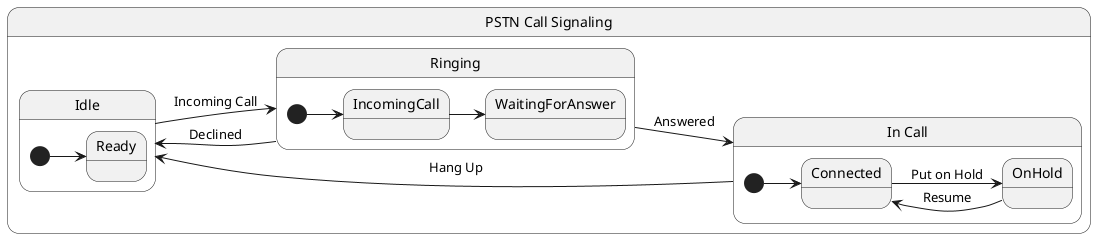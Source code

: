@startuml

left to right direction

state "PSTN Call Signaling" as PSTN {

  state "Idle" as Idle {
    [*] --> Ready
  }

  state "Ringing" as Ringing {
    [*] --> IncomingCall
    IncomingCall --> WaitingForAnswer
  }

  state "In Call" as InCall {
    [*] --> Connected
    Connected --> OnHold : Put on Hold
    OnHold --> Connected : Resume
  }

  Idle --> Ringing : Incoming Call
  Ringing --> InCall : Answered
  InCall --> Idle : Hang Up
  Ringing --> Idle : Declined
}

@enduml
